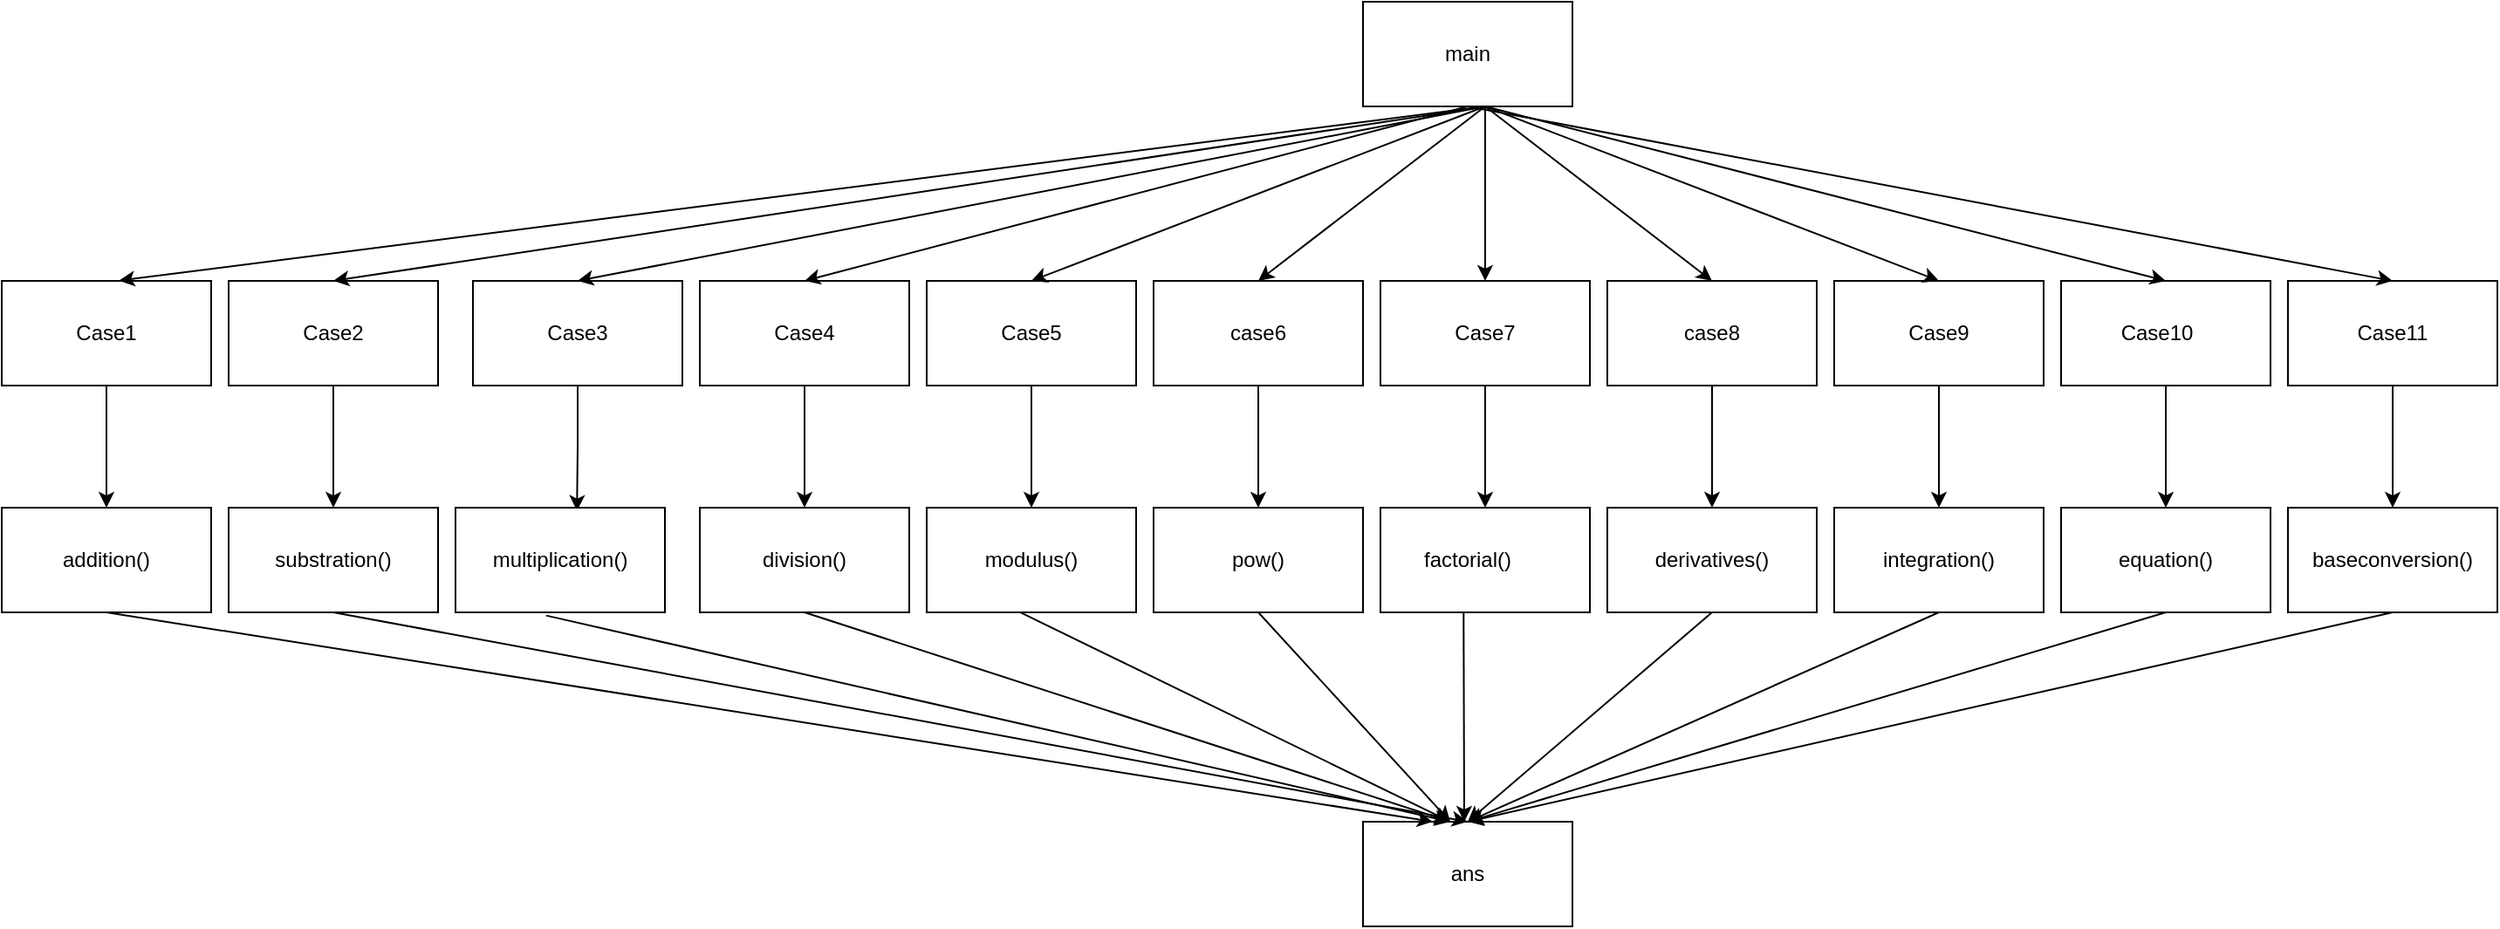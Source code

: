 <mxfile version="17.2.2" type="device"><diagram id="AXqPRueMrJ5xzgUCJqgS" name="Page-1"><mxGraphModel dx="1038" dy="521" grid="1" gridSize="10" guides="1" tooltips="1" connect="1" arrows="1" fold="1" page="1" pageScale="1" pageWidth="850" pageHeight="1100" math="0" shadow="0"><root><mxCell id="0"/><mxCell id="1" parent="0"/><mxCell id="LXNqVj0PzOkB-ZFeHefg-1" value="" style="rounded=0;whiteSpace=wrap;html=1;" vertex="1" parent="1"><mxGeometry x="790" y="10" width="120" height="60" as="geometry"/></mxCell><mxCell id="LXNqVj0PzOkB-ZFeHefg-46" style="edgeStyle=orthogonalEdgeStyle;rounded=0;orthogonalLoop=1;jettySize=auto;html=1;exitX=0.5;exitY=1;exitDx=0;exitDy=0;entryX=0.5;entryY=0;entryDx=0;entryDy=0;" edge="1" parent="1" source="LXNqVj0PzOkB-ZFeHefg-2" target="LXNqVj0PzOkB-ZFeHefg-35"><mxGeometry relative="1" as="geometry"/></mxCell><mxCell id="LXNqVj0PzOkB-ZFeHefg-2" value="" style="rounded=0;whiteSpace=wrap;html=1;" vertex="1" parent="1"><mxGeometry x="10" y="170" width="120" height="60" as="geometry"/></mxCell><mxCell id="LXNqVj0PzOkB-ZFeHefg-47" style="edgeStyle=orthogonalEdgeStyle;rounded=0;orthogonalLoop=1;jettySize=auto;html=1;exitX=0.5;exitY=1;exitDx=0;exitDy=0;entryX=0.5;entryY=0;entryDx=0;entryDy=0;" edge="1" parent="1" source="LXNqVj0PzOkB-ZFeHefg-3" target="LXNqVj0PzOkB-ZFeHefg-36"><mxGeometry relative="1" as="geometry"/></mxCell><mxCell id="LXNqVj0PzOkB-ZFeHefg-3" value="" style="rounded=0;whiteSpace=wrap;html=1;" vertex="1" parent="1"><mxGeometry x="140" y="170" width="120" height="60" as="geometry"/></mxCell><mxCell id="LXNqVj0PzOkB-ZFeHefg-48" style="edgeStyle=orthogonalEdgeStyle;rounded=0;orthogonalLoop=1;jettySize=auto;html=1;exitX=0.5;exitY=1;exitDx=0;exitDy=0;entryX=0.58;entryY=0.03;entryDx=0;entryDy=0;entryPerimeter=0;" edge="1" parent="1" source="LXNqVj0PzOkB-ZFeHefg-4" target="LXNqVj0PzOkB-ZFeHefg-37"><mxGeometry relative="1" as="geometry"/></mxCell><mxCell id="LXNqVj0PzOkB-ZFeHefg-4" value="" style="rounded=0;whiteSpace=wrap;html=1;" vertex="1" parent="1"><mxGeometry x="280" y="170" width="120" height="60" as="geometry"/></mxCell><mxCell id="LXNqVj0PzOkB-ZFeHefg-50" style="edgeStyle=orthogonalEdgeStyle;rounded=0;orthogonalLoop=1;jettySize=auto;html=1;exitX=0.5;exitY=1;exitDx=0;exitDy=0;entryX=0.5;entryY=0;entryDx=0;entryDy=0;" edge="1" parent="1" source="LXNqVj0PzOkB-ZFeHefg-5" target="LXNqVj0PzOkB-ZFeHefg-38"><mxGeometry relative="1" as="geometry"/></mxCell><mxCell id="LXNqVj0PzOkB-ZFeHefg-5" value="" style="rounded=0;whiteSpace=wrap;html=1;" vertex="1" parent="1"><mxGeometry x="410" y="170" width="120" height="60" as="geometry"/></mxCell><mxCell id="LXNqVj0PzOkB-ZFeHefg-51" style="edgeStyle=orthogonalEdgeStyle;rounded=0;orthogonalLoop=1;jettySize=auto;html=1;exitX=0.5;exitY=1;exitDx=0;exitDy=0;" edge="1" parent="1" source="LXNqVj0PzOkB-ZFeHefg-6" target="LXNqVj0PzOkB-ZFeHefg-39"><mxGeometry relative="1" as="geometry"/></mxCell><mxCell id="LXNqVj0PzOkB-ZFeHefg-6" value="" style="rounded=0;whiteSpace=wrap;html=1;" vertex="1" parent="1"><mxGeometry x="540" y="170" width="120" height="60" as="geometry"/></mxCell><mxCell id="LXNqVj0PzOkB-ZFeHefg-52" style="edgeStyle=orthogonalEdgeStyle;rounded=0;orthogonalLoop=1;jettySize=auto;html=1;exitX=0.5;exitY=1;exitDx=0;exitDy=0;entryX=0.5;entryY=0;entryDx=0;entryDy=0;" edge="1" parent="1" source="LXNqVj0PzOkB-ZFeHefg-7" target="LXNqVj0PzOkB-ZFeHefg-40"><mxGeometry relative="1" as="geometry"/></mxCell><mxCell id="LXNqVj0PzOkB-ZFeHefg-7" value="" style="rounded=0;whiteSpace=wrap;html=1;" vertex="1" parent="1"><mxGeometry x="670" y="170" width="120" height="60" as="geometry"/></mxCell><mxCell id="LXNqVj0PzOkB-ZFeHefg-53" style="edgeStyle=orthogonalEdgeStyle;rounded=0;orthogonalLoop=1;jettySize=auto;html=1;exitX=0.5;exitY=1;exitDx=0;exitDy=0;entryX=0.5;entryY=0;entryDx=0;entryDy=0;" edge="1" parent="1" source="LXNqVj0PzOkB-ZFeHefg-8" target="LXNqVj0PzOkB-ZFeHefg-41"><mxGeometry relative="1" as="geometry"/></mxCell><mxCell id="LXNqVj0PzOkB-ZFeHefg-8" value="" style="rounded=0;whiteSpace=wrap;html=1;" vertex="1" parent="1"><mxGeometry x="800" y="170" width="120" height="60" as="geometry"/></mxCell><mxCell id="LXNqVj0PzOkB-ZFeHefg-54" style="edgeStyle=orthogonalEdgeStyle;rounded=0;orthogonalLoop=1;jettySize=auto;html=1;exitX=0.5;exitY=1;exitDx=0;exitDy=0;entryX=0.5;entryY=0;entryDx=0;entryDy=0;" edge="1" parent="1" source="LXNqVj0PzOkB-ZFeHefg-9" target="LXNqVj0PzOkB-ZFeHefg-42"><mxGeometry relative="1" as="geometry"/></mxCell><mxCell id="LXNqVj0PzOkB-ZFeHefg-9" value="" style="rounded=0;whiteSpace=wrap;html=1;" vertex="1" parent="1"><mxGeometry x="930" y="170" width="120" height="60" as="geometry"/></mxCell><mxCell id="LXNqVj0PzOkB-ZFeHefg-56" style="edgeStyle=orthogonalEdgeStyle;rounded=0;orthogonalLoop=1;jettySize=auto;html=1;exitX=0.5;exitY=1;exitDx=0;exitDy=0;entryX=0.5;entryY=0;entryDx=0;entryDy=0;" edge="1" parent="1" source="LXNqVj0PzOkB-ZFeHefg-10" target="LXNqVj0PzOkB-ZFeHefg-43"><mxGeometry relative="1" as="geometry"/></mxCell><mxCell id="LXNqVj0PzOkB-ZFeHefg-10" value="" style="rounded=0;whiteSpace=wrap;html=1;" vertex="1" parent="1"><mxGeometry x="1060" y="170" width="120" height="60" as="geometry"/></mxCell><mxCell id="LXNqVj0PzOkB-ZFeHefg-57" style="edgeStyle=orthogonalEdgeStyle;rounded=0;orthogonalLoop=1;jettySize=auto;html=1;exitX=0.5;exitY=1;exitDx=0;exitDy=0;entryX=0.5;entryY=0;entryDx=0;entryDy=0;" edge="1" parent="1" source="LXNqVj0PzOkB-ZFeHefg-11" target="LXNqVj0PzOkB-ZFeHefg-44"><mxGeometry relative="1" as="geometry"/></mxCell><mxCell id="LXNqVj0PzOkB-ZFeHefg-11" value="" style="rounded=0;whiteSpace=wrap;html=1;" vertex="1" parent="1"><mxGeometry x="1190" y="170" width="120" height="60" as="geometry"/></mxCell><mxCell id="LXNqVj0PzOkB-ZFeHefg-58" style="edgeStyle=orthogonalEdgeStyle;rounded=0;orthogonalLoop=1;jettySize=auto;html=1;exitX=0.5;exitY=1;exitDx=0;exitDy=0;entryX=0.5;entryY=0;entryDx=0;entryDy=0;" edge="1" parent="1" source="LXNqVj0PzOkB-ZFeHefg-12" target="LXNqVj0PzOkB-ZFeHefg-45"><mxGeometry relative="1" as="geometry"/></mxCell><mxCell id="LXNqVj0PzOkB-ZFeHefg-12" value="" style="rounded=0;whiteSpace=wrap;html=1;" vertex="1" parent="1"><mxGeometry x="1320" y="170" width="120" height="60" as="geometry"/></mxCell><mxCell id="LXNqVj0PzOkB-ZFeHefg-13" value="" style="endArrow=classic;html=1;rounded=0;exitX=0.5;exitY=1;exitDx=0;exitDy=0;entryX=0.5;entryY=0;entryDx=0;entryDy=0;" edge="1" parent="1" source="LXNqVj0PzOkB-ZFeHefg-1" target="LXNqVj0PzOkB-ZFeHefg-12"><mxGeometry width="50" height="50" relative="1" as="geometry"><mxPoint x="890" y="100" as="sourcePoint"/><mxPoint x="940" y="50" as="targetPoint"/></mxGeometry></mxCell><mxCell id="LXNqVj0PzOkB-ZFeHefg-14" value="" style="endArrow=classic;html=1;rounded=0;entryX=0.5;entryY=0;entryDx=0;entryDy=0;" edge="1" parent="1" target="LXNqVj0PzOkB-ZFeHefg-11"><mxGeometry width="50" height="50" relative="1" as="geometry"><mxPoint x="860" y="70" as="sourcePoint"/><mxPoint x="940" y="50" as="targetPoint"/></mxGeometry></mxCell><mxCell id="LXNqVj0PzOkB-ZFeHefg-15" value="" style="endArrow=classic;html=1;rounded=0;entryX=0.5;entryY=0;entryDx=0;entryDy=0;" edge="1" parent="1" target="LXNqVj0PzOkB-ZFeHefg-10"><mxGeometry width="50" height="50" relative="1" as="geometry"><mxPoint x="860" y="70" as="sourcePoint"/><mxPoint x="900" y="70" as="targetPoint"/></mxGeometry></mxCell><mxCell id="LXNqVj0PzOkB-ZFeHefg-16" value="" style="endArrow=classic;html=1;rounded=0;entryX=0.5;entryY=0;entryDx=0;entryDy=0;" edge="1" parent="1" target="LXNqVj0PzOkB-ZFeHefg-9"><mxGeometry width="50" height="50" relative="1" as="geometry"><mxPoint x="860" y="70" as="sourcePoint"/><mxPoint x="910" y="70" as="targetPoint"/></mxGeometry></mxCell><mxCell id="LXNqVj0PzOkB-ZFeHefg-17" value="" style="endArrow=classic;html=1;rounded=0;entryX=0.5;entryY=0;entryDx=0;entryDy=0;" edge="1" parent="1" target="LXNqVj0PzOkB-ZFeHefg-8"><mxGeometry width="50" height="50" relative="1" as="geometry"><mxPoint x="860" y="70" as="sourcePoint"/><mxPoint x="880" y="90" as="targetPoint"/></mxGeometry></mxCell><mxCell id="LXNqVj0PzOkB-ZFeHefg-18" value="" style="endArrow=classic;html=1;rounded=0;entryX=0.5;entryY=0;entryDx=0;entryDy=0;" edge="1" parent="1" target="LXNqVj0PzOkB-ZFeHefg-7"><mxGeometry width="50" height="50" relative="1" as="geometry"><mxPoint x="860" y="70" as="sourcePoint"/><mxPoint x="830" y="80" as="targetPoint"/></mxGeometry></mxCell><mxCell id="LXNqVj0PzOkB-ZFeHefg-19" value="" style="endArrow=classic;html=1;rounded=0;entryX=0.5;entryY=0;entryDx=0;entryDy=0;" edge="1" parent="1" target="LXNqVj0PzOkB-ZFeHefg-6"><mxGeometry width="50" height="50" relative="1" as="geometry"><mxPoint x="860" y="70" as="sourcePoint"/><mxPoint x="940" y="50" as="targetPoint"/></mxGeometry></mxCell><mxCell id="LXNqVj0PzOkB-ZFeHefg-20" value="" style="endArrow=classic;html=1;rounded=0;exitX=0.5;exitY=1;exitDx=0;exitDy=0;entryX=0.5;entryY=0;entryDx=0;entryDy=0;" edge="1" parent="1" source="LXNqVj0PzOkB-ZFeHefg-1" target="LXNqVj0PzOkB-ZFeHefg-5"><mxGeometry width="50" height="50" relative="1" as="geometry"><mxPoint x="570" y="150" as="sourcePoint"/><mxPoint x="620" y="100" as="targetPoint"/></mxGeometry></mxCell><mxCell id="LXNqVj0PzOkB-ZFeHefg-21" value="" style="endArrow=classic;html=1;rounded=0;entryX=0.5;entryY=0;entryDx=0;entryDy=0;" edge="1" parent="1" target="LXNqVj0PzOkB-ZFeHefg-4"><mxGeometry width="50" height="50" relative="1" as="geometry"><mxPoint x="860" y="70" as="sourcePoint"/><mxPoint x="420" y="60" as="targetPoint"/></mxGeometry></mxCell><mxCell id="LXNqVj0PzOkB-ZFeHefg-22" value="" style="endArrow=classic;html=1;rounded=0;entryX=0.5;entryY=0;entryDx=0;entryDy=0;" edge="1" parent="1" target="LXNqVj0PzOkB-ZFeHefg-3"><mxGeometry width="50" height="50" relative="1" as="geometry"><mxPoint x="860.8" y="70" as="sourcePoint"/><mxPoint x="380" y="60" as="targetPoint"/></mxGeometry></mxCell><mxCell id="LXNqVj0PzOkB-ZFeHefg-23" value="" style="endArrow=classic;html=1;rounded=0;entryX=0.56;entryY=-0.003;entryDx=0;entryDy=0;entryPerimeter=0;" edge="1" parent="1" target="LXNqVj0PzOkB-ZFeHefg-2"><mxGeometry width="50" height="50" relative="1" as="geometry"><mxPoint x="860" y="70" as="sourcePoint"/><mxPoint x="290" y="40" as="targetPoint"/></mxGeometry></mxCell><mxCell id="LXNqVj0PzOkB-ZFeHefg-24" value="Case1" style="text;html=1;strokeColor=none;fillColor=none;align=center;verticalAlign=middle;whiteSpace=wrap;rounded=0;" vertex="1" parent="1"><mxGeometry x="40" y="185" width="60" height="30" as="geometry"/></mxCell><mxCell id="LXNqVj0PzOkB-ZFeHefg-25" value="Case2" style="text;html=1;strokeColor=none;fillColor=none;align=center;verticalAlign=middle;whiteSpace=wrap;rounded=0;" vertex="1" parent="1"><mxGeometry x="170" y="185" width="60" height="30" as="geometry"/></mxCell><mxCell id="LXNqVj0PzOkB-ZFeHefg-26" value="Case3" style="text;html=1;strokeColor=none;fillColor=none;align=center;verticalAlign=middle;whiteSpace=wrap;rounded=0;" vertex="1" parent="1"><mxGeometry x="310" y="185" width="60" height="30" as="geometry"/></mxCell><mxCell id="LXNqVj0PzOkB-ZFeHefg-27" value="Case4" style="text;html=1;strokeColor=none;fillColor=none;align=center;verticalAlign=middle;whiteSpace=wrap;rounded=0;" vertex="1" parent="1"><mxGeometry x="440" y="185" width="60" height="30" as="geometry"/></mxCell><mxCell id="LXNqVj0PzOkB-ZFeHefg-28" value="Case5" style="text;html=1;strokeColor=none;fillColor=none;align=center;verticalAlign=middle;whiteSpace=wrap;rounded=0;" vertex="1" parent="1"><mxGeometry x="570" y="185" width="60" height="30" as="geometry"/></mxCell><mxCell id="LXNqVj0PzOkB-ZFeHefg-29" value="case6" style="text;html=1;strokeColor=none;fillColor=none;align=center;verticalAlign=middle;whiteSpace=wrap;rounded=0;" vertex="1" parent="1"><mxGeometry x="700" y="185" width="60" height="30" as="geometry"/></mxCell><mxCell id="LXNqVj0PzOkB-ZFeHefg-30" value="Case7" style="text;html=1;strokeColor=none;fillColor=none;align=center;verticalAlign=middle;whiteSpace=wrap;rounded=0;" vertex="1" parent="1"><mxGeometry x="830" y="185" width="60" height="30" as="geometry"/></mxCell><mxCell id="LXNqVj0PzOkB-ZFeHefg-31" value="case8" style="text;html=1;strokeColor=none;fillColor=none;align=center;verticalAlign=middle;whiteSpace=wrap;rounded=0;" vertex="1" parent="1"><mxGeometry x="960" y="185" width="60" height="30" as="geometry"/></mxCell><mxCell id="LXNqVj0PzOkB-ZFeHefg-32" value="Case9" style="text;html=1;strokeColor=none;fillColor=none;align=center;verticalAlign=middle;whiteSpace=wrap;rounded=0;" vertex="1" parent="1"><mxGeometry x="1090" y="185" width="60" height="30" as="geometry"/></mxCell><mxCell id="LXNqVj0PzOkB-ZFeHefg-33" value="Case10" style="text;html=1;strokeColor=none;fillColor=none;align=center;verticalAlign=middle;whiteSpace=wrap;rounded=0;" vertex="1" parent="1"><mxGeometry x="1215" y="185" width="60" height="30" as="geometry"/></mxCell><mxCell id="LXNqVj0PzOkB-ZFeHefg-34" value="Case11" style="text;html=1;strokeColor=none;fillColor=none;align=center;verticalAlign=middle;whiteSpace=wrap;rounded=0;" vertex="1" parent="1"><mxGeometry x="1350" y="185" width="60" height="30" as="geometry"/></mxCell><mxCell id="LXNqVj0PzOkB-ZFeHefg-35" value="" style="rounded=0;whiteSpace=wrap;html=1;" vertex="1" parent="1"><mxGeometry x="10" y="300" width="120" height="60" as="geometry"/></mxCell><mxCell id="LXNqVj0PzOkB-ZFeHefg-36" value="" style="rounded=0;whiteSpace=wrap;html=1;" vertex="1" parent="1"><mxGeometry x="140" y="300" width="120" height="60" as="geometry"/></mxCell><mxCell id="LXNqVj0PzOkB-ZFeHefg-37" value="" style="rounded=0;whiteSpace=wrap;html=1;" vertex="1" parent="1"><mxGeometry x="270" y="300" width="120" height="60" as="geometry"/></mxCell><mxCell id="LXNqVj0PzOkB-ZFeHefg-38" value="" style="rounded=0;whiteSpace=wrap;html=1;" vertex="1" parent="1"><mxGeometry x="410" y="300" width="120" height="60" as="geometry"/></mxCell><mxCell id="LXNqVj0PzOkB-ZFeHefg-39" value="" style="rounded=0;whiteSpace=wrap;html=1;" vertex="1" parent="1"><mxGeometry x="540" y="300" width="120" height="60" as="geometry"/></mxCell><mxCell id="LXNqVj0PzOkB-ZFeHefg-40" value="" style="rounded=0;whiteSpace=wrap;html=1;" vertex="1" parent="1"><mxGeometry x="670" y="300" width="120" height="60" as="geometry"/></mxCell><mxCell id="LXNqVj0PzOkB-ZFeHefg-41" value="" style="rounded=0;whiteSpace=wrap;html=1;" vertex="1" parent="1"><mxGeometry x="800" y="300" width="120" height="60" as="geometry"/></mxCell><mxCell id="LXNqVj0PzOkB-ZFeHefg-42" value="" style="rounded=0;whiteSpace=wrap;html=1;" vertex="1" parent="1"><mxGeometry x="930" y="300" width="120" height="60" as="geometry"/></mxCell><mxCell id="LXNqVj0PzOkB-ZFeHefg-43" value="" style="rounded=0;whiteSpace=wrap;html=1;" vertex="1" parent="1"><mxGeometry x="1060" y="300" width="120" height="60" as="geometry"/></mxCell><mxCell id="LXNqVj0PzOkB-ZFeHefg-44" value="" style="rounded=0;whiteSpace=wrap;html=1;" vertex="1" parent="1"><mxGeometry x="1190" y="300" width="120" height="60" as="geometry"/></mxCell><mxCell id="LXNqVj0PzOkB-ZFeHefg-45" value="" style="rounded=0;whiteSpace=wrap;html=1;" vertex="1" parent="1"><mxGeometry x="1320" y="300" width="120" height="60" as="geometry"/></mxCell><mxCell id="LXNqVj0PzOkB-ZFeHefg-59" value="" style="rounded=0;whiteSpace=wrap;html=1;" vertex="1" parent="1"><mxGeometry x="790" y="480" width="120" height="60" as="geometry"/></mxCell><mxCell id="LXNqVj0PzOkB-ZFeHefg-60" value="" style="endArrow=classic;html=1;rounded=0;exitX=0.5;exitY=1;exitDx=0;exitDy=0;entryX=0.5;entryY=0;entryDx=0;entryDy=0;" edge="1" parent="1" source="LXNqVj0PzOkB-ZFeHefg-36" target="LXNqVj0PzOkB-ZFeHefg-59"><mxGeometry width="50" height="50" relative="1" as="geometry"><mxPoint x="680" y="410" as="sourcePoint"/><mxPoint x="630" y="460" as="targetPoint"/></mxGeometry></mxCell><mxCell id="LXNqVj0PzOkB-ZFeHefg-61" value="" style="endArrow=classic;html=1;rounded=0;entryX=0.433;entryY=1.03;entryDx=0;entryDy=0;entryPerimeter=0;exitX=0.433;exitY=1.03;exitDx=0;exitDy=0;exitPerimeter=0;" edge="1" parent="1" source="LXNqVj0PzOkB-ZFeHefg-37"><mxGeometry width="50" height="50" relative="1" as="geometry"><mxPoint x="610" y="460" as="sourcePoint"/><mxPoint x="840" y="480" as="targetPoint"/></mxGeometry></mxCell><mxCell id="LXNqVj0PzOkB-ZFeHefg-62" value="" style="endArrow=classic;html=1;rounded=0;exitX=0.5;exitY=1;exitDx=0;exitDy=0;" edge="1" parent="1" source="LXNqVj0PzOkB-ZFeHefg-38"><mxGeometry width="50" height="50" relative="1" as="geometry"><mxPoint x="690" y="530" as="sourcePoint"/><mxPoint x="840" y="480" as="targetPoint"/></mxGeometry></mxCell><mxCell id="LXNqVj0PzOkB-ZFeHefg-63" value="" style="endArrow=classic;html=1;rounded=0;exitX=0.45;exitY=1.003;exitDx=0;exitDy=0;exitPerimeter=0;" edge="1" parent="1" source="LXNqVj0PzOkB-ZFeHefg-39"><mxGeometry width="50" height="50" relative="1" as="geometry"><mxPoint x="620" y="530" as="sourcePoint"/><mxPoint x="840" y="480" as="targetPoint"/></mxGeometry></mxCell><mxCell id="LXNqVj0PzOkB-ZFeHefg-64" value="" style="endArrow=classic;html=1;rounded=0;exitX=0.5;exitY=1;exitDx=0;exitDy=0;" edge="1" parent="1" source="LXNqVj0PzOkB-ZFeHefg-40"><mxGeometry width="50" height="50" relative="1" as="geometry"><mxPoint x="790" y="440" as="sourcePoint"/><mxPoint x="840" y="480" as="targetPoint"/></mxGeometry></mxCell><mxCell id="LXNqVj0PzOkB-ZFeHefg-65" value="" style="endArrow=classic;html=1;rounded=0;exitX=0.397;exitY=1.003;exitDx=0;exitDy=0;exitPerimeter=0;" edge="1" parent="1" source="LXNqVj0PzOkB-ZFeHefg-41"><mxGeometry width="50" height="50" relative="1" as="geometry"><mxPoint x="930" y="460" as="sourcePoint"/><mxPoint x="848" y="480" as="targetPoint"/></mxGeometry></mxCell><mxCell id="LXNqVj0PzOkB-ZFeHefg-66" value="" style="endArrow=classic;html=1;rounded=0;exitX=0.5;exitY=1;exitDx=0;exitDy=0;" edge="1" parent="1" source="LXNqVj0PzOkB-ZFeHefg-42"><mxGeometry width="50" height="50" relative="1" as="geometry"><mxPoint x="930" y="460" as="sourcePoint"/><mxPoint x="850" y="480" as="targetPoint"/></mxGeometry></mxCell><mxCell id="LXNqVj0PzOkB-ZFeHefg-67" value="" style="endArrow=classic;html=1;rounded=0;exitX=0.5;exitY=1;exitDx=0;exitDy=0;" edge="1" parent="1" source="LXNqVj0PzOkB-ZFeHefg-43"><mxGeometry width="50" height="50" relative="1" as="geometry"><mxPoint x="1020" y="430" as="sourcePoint"/><mxPoint x="850" y="480" as="targetPoint"/></mxGeometry></mxCell><mxCell id="LXNqVj0PzOkB-ZFeHefg-68" value="" style="endArrow=classic;html=1;rounded=0;entryX=0.5;entryY=0;entryDx=0;entryDy=0;exitX=0.5;exitY=1;exitDx=0;exitDy=0;" edge="1" parent="1" source="LXNqVj0PzOkB-ZFeHefg-44" target="LXNqVj0PzOkB-ZFeHefg-59"><mxGeometry width="50" height="50" relative="1" as="geometry"><mxPoint x="1040" y="470" as="sourcePoint"/><mxPoint x="1090" y="420" as="targetPoint"/></mxGeometry></mxCell><mxCell id="LXNqVj0PzOkB-ZFeHefg-69" value="" style="endArrow=classic;html=1;rounded=0;entryX=0.5;entryY=0;entryDx=0;entryDy=0;exitX=0.5;exitY=1;exitDx=0;exitDy=0;" edge="1" parent="1" source="LXNqVj0PzOkB-ZFeHefg-45" target="LXNqVj0PzOkB-ZFeHefg-59"><mxGeometry width="50" height="50" relative="1" as="geometry"><mxPoint x="1090" y="470" as="sourcePoint"/><mxPoint x="1140" y="420" as="targetPoint"/></mxGeometry></mxCell><mxCell id="LXNqVj0PzOkB-ZFeHefg-70" value="" style="endArrow=classic;html=1;rounded=0;exitX=0.5;exitY=1;exitDx=0;exitDy=0;" edge="1" parent="1" source="LXNqVj0PzOkB-ZFeHefg-35"><mxGeometry width="50" height="50" relative="1" as="geometry"><mxPoint x="230" y="520" as="sourcePoint"/><mxPoint x="830" y="480" as="targetPoint"/></mxGeometry></mxCell><mxCell id="LXNqVj0PzOkB-ZFeHefg-71" value="addition()" style="text;html=1;strokeColor=none;fillColor=none;align=center;verticalAlign=middle;whiteSpace=wrap;rounded=0;" vertex="1" parent="1"><mxGeometry x="40" y="315" width="60" height="30" as="geometry"/></mxCell><mxCell id="LXNqVj0PzOkB-ZFeHefg-72" value="substration()" style="text;html=1;strokeColor=none;fillColor=none;align=center;verticalAlign=middle;whiteSpace=wrap;rounded=0;" vertex="1" parent="1"><mxGeometry x="170" y="315" width="60" height="30" as="geometry"/></mxCell><mxCell id="LXNqVj0PzOkB-ZFeHefg-73" value="multiplication()" style="text;html=1;strokeColor=none;fillColor=none;align=center;verticalAlign=middle;whiteSpace=wrap;rounded=0;" vertex="1" parent="1"><mxGeometry x="300" y="315" width="60" height="30" as="geometry"/></mxCell><mxCell id="LXNqVj0PzOkB-ZFeHefg-74" value="division()" style="text;html=1;strokeColor=none;fillColor=none;align=center;verticalAlign=middle;whiteSpace=wrap;rounded=0;" vertex="1" parent="1"><mxGeometry x="440" y="315" width="60" height="30" as="geometry"/></mxCell><mxCell id="LXNqVj0PzOkB-ZFeHefg-75" value="modulus()" style="text;html=1;strokeColor=none;fillColor=none;align=center;verticalAlign=middle;whiteSpace=wrap;rounded=0;" vertex="1" parent="1"><mxGeometry x="570" y="315" width="60" height="30" as="geometry"/></mxCell><mxCell id="LXNqVj0PzOkB-ZFeHefg-76" value="pow()" style="text;html=1;strokeColor=none;fillColor=none;align=center;verticalAlign=middle;whiteSpace=wrap;rounded=0;" vertex="1" parent="1"><mxGeometry x="700" y="315" width="60" height="30" as="geometry"/></mxCell><mxCell id="LXNqVj0PzOkB-ZFeHefg-77" value="factorial()" style="text;html=1;strokeColor=none;fillColor=none;align=center;verticalAlign=middle;whiteSpace=wrap;rounded=0;" vertex="1" parent="1"><mxGeometry x="820" y="315" width="60" height="30" as="geometry"/></mxCell><mxCell id="LXNqVj0PzOkB-ZFeHefg-78" value="derivatives()" style="text;html=1;strokeColor=none;fillColor=none;align=center;verticalAlign=middle;whiteSpace=wrap;rounded=0;" vertex="1" parent="1"><mxGeometry x="960" y="315" width="60" height="30" as="geometry"/></mxCell><mxCell id="LXNqVj0PzOkB-ZFeHefg-79" value="integration()" style="text;html=1;strokeColor=none;fillColor=none;align=center;verticalAlign=middle;whiteSpace=wrap;rounded=0;" vertex="1" parent="1"><mxGeometry x="1090" y="315" width="60" height="30" as="geometry"/></mxCell><mxCell id="LXNqVj0PzOkB-ZFeHefg-80" value="equation()" style="text;html=1;strokeColor=none;fillColor=none;align=center;verticalAlign=middle;whiteSpace=wrap;rounded=0;" vertex="1" parent="1"><mxGeometry x="1220" y="315" width="60" height="30" as="geometry"/></mxCell><mxCell id="LXNqVj0PzOkB-ZFeHefg-81" value="baseconversion()" style="text;html=1;strokeColor=none;fillColor=none;align=center;verticalAlign=middle;whiteSpace=wrap;rounded=0;" vertex="1" parent="1"><mxGeometry x="1350" y="315" width="60" height="30" as="geometry"/></mxCell><mxCell id="LXNqVj0PzOkB-ZFeHefg-82" value="ans" style="text;html=1;strokeColor=none;fillColor=none;align=center;verticalAlign=middle;whiteSpace=wrap;rounded=0;" vertex="1" parent="1"><mxGeometry x="820" y="495" width="60" height="30" as="geometry"/></mxCell><mxCell id="LXNqVj0PzOkB-ZFeHefg-83" value="main" style="text;html=1;strokeColor=none;fillColor=none;align=center;verticalAlign=middle;whiteSpace=wrap;rounded=0;" vertex="1" parent="1"><mxGeometry x="820" y="25" width="60" height="30" as="geometry"/></mxCell></root></mxGraphModel></diagram></mxfile>
